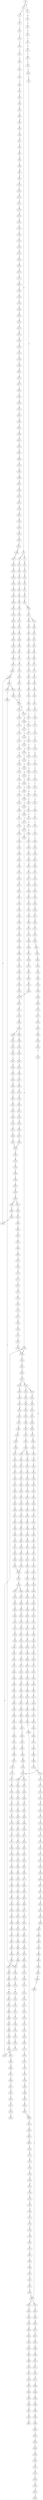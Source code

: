 strict digraph  {
	S0 -> S1 [ label = C ];
	S0 -> S2 [ label = A ];
	S1 -> S3 [ label = T ];
	S1 -> S4 [ label = G ];
	S2 -> S5 [ label = A ];
	S3 -> S6 [ label = C ];
	S4 -> S7 [ label = C ];
	S4 -> S8 [ label = T ];
	S5 -> S9 [ label = C ];
	S6 -> S10 [ label = C ];
	S7 -> S11 [ label = C ];
	S8 -> S12 [ label = C ];
	S9 -> S13 [ label = C ];
	S10 -> S14 [ label = G ];
	S11 -> S15 [ label = T ];
	S12 -> S16 [ label = T ];
	S13 -> S17 [ label = T ];
	S14 -> S18 [ label = G ];
	S15 -> S19 [ label = G ];
	S16 -> S20 [ label = G ];
	S17 -> S21 [ label = G ];
	S18 -> S22 [ label = T ];
	S19 -> S23 [ label = T ];
	S20 -> S24 [ label = T ];
	S21 -> S25 [ label = T ];
	S22 -> S26 [ label = C ];
	S23 -> S27 [ label = C ];
	S24 -> S28 [ label = T ];
	S25 -> S29 [ label = C ];
	S26 -> S30 [ label = T ];
	S27 -> S31 [ label = G ];
	S28 -> S32 [ label = C ];
	S29 -> S33 [ label = G ];
	S30 -> S34 [ label = G ];
	S31 -> S35 [ label = C ];
	S32 -> S36 [ label = C ];
	S33 -> S37 [ label = C ];
	S34 -> S38 [ label = G ];
	S35 -> S39 [ label = G ];
	S36 -> S40 [ label = G ];
	S37 -> S39 [ label = G ];
	S38 -> S41 [ label = A ];
	S39 -> S42 [ label = C ];
	S40 -> S43 [ label = T ];
	S41 -> S44 [ label = G ];
	S42 -> S45 [ label = G ];
	S42 -> S46 [ label = A ];
	S43 -> S47 [ label = G ];
	S44 -> S48 [ label = G ];
	S45 -> S49 [ label = A ];
	S46 -> S50 [ label = A ];
	S47 -> S51 [ label = G ];
	S48 -> S52 [ label = G ];
	S49 -> S53 [ label = G ];
	S50 -> S54 [ label = C ];
	S51 -> S55 [ label = C ];
	S52 -> S56 [ label = T ];
	S53 -> S57 [ label = C ];
	S54 -> S58 [ label = C ];
	S55 -> S59 [ label = C ];
	S56 -> S60 [ label = G ];
	S57 -> S61 [ label = A ];
	S58 -> S62 [ label = C ];
	S59 -> S63 [ label = C ];
	S60 -> S64 [ label = T ];
	S61 -> S65 [ label = G ];
	S62 -> S66 [ label = G ];
	S63 -> S67 [ label = G ];
	S64 -> S68 [ label = T ];
	S65 -> S69 [ label = T ];
	S66 -> S70 [ label = T ];
	S67 -> S71 [ label = T ];
	S68 -> S72 [ label = C ];
	S69 -> S73 [ label = G ];
	S70 -> S74 [ label = A ];
	S71 -> S75 [ label = C ];
	S72 -> S76 [ label = C ];
	S73 -> S77 [ label = C ];
	S74 -> S78 [ label = C ];
	S75 -> S79 [ label = C ];
	S76 -> S80 [ label = A ];
	S77 -> S81 [ label = A ];
	S78 -> S82 [ label = A ];
	S79 -> S83 [ label = A ];
	S80 -> S84 [ label = G ];
	S81 -> S85 [ label = A ];
	S82 -> S86 [ label = G ];
	S83 -> S87 [ label = G ];
	S84 -> S88 [ label = C ];
	S85 -> S89 [ label = C ];
	S86 -> S90 [ label = C ];
	S87 -> S91 [ label = T ];
	S88 -> S92 [ label = A ];
	S89 -> S93 [ label = A ];
	S90 -> S94 [ label = A ];
	S91 -> S95 [ label = A ];
	S92 -> S96 [ label = G ];
	S93 -> S97 [ label = G ];
	S94 -> S98 [ label = G ];
	S95 -> S99 [ label = G ];
	S96 -> S100 [ label = A ];
	S97 -> S101 [ label = C ];
	S98 -> S102 [ label = G ];
	S99 -> S103 [ label = G ];
	S99 -> S104 [ label = C ];
	S100 -> S105 [ label = T ];
	S101 -> S106 [ label = T ];
	S102 -> S107 [ label = T ];
	S103 -> S108 [ label = G ];
	S104 -> S109 [ label = T ];
	S105 -> S110 [ label = A ];
	S106 -> S111 [ label = A ];
	S107 -> S112 [ label = G ];
	S108 -> S113 [ label = T ];
	S109 -> S114 [ label = C ];
	S110 -> S115 [ label = A ];
	S111 -> S116 [ label = C ];
	S112 -> S117 [ label = C ];
	S113 -> S118 [ label = C ];
	S114 -> S119 [ label = C ];
	S115 -> S120 [ label = A ];
	S116 -> S121 [ label = G ];
	S117 -> S122 [ label = A ];
	S118 -> S123 [ label = A ];
	S119 -> S124 [ label = A ];
	S120 -> S125 [ label = A ];
	S121 -> S126 [ label = A ];
	S122 -> S127 [ label = C ];
	S123 -> S128 [ label = C ];
	S124 -> S129 [ label = C ];
	S125 -> S130 [ label = A ];
	S126 -> S131 [ label = G ];
	S127 -> S132 [ label = G ];
	S128 -> S133 [ label = T ];
	S129 -> S134 [ label = C ];
	S130 -> S135 [ label = C ];
	S131 -> S136 [ label = A ];
	S132 -> S137 [ label = C ];
	S133 -> S138 [ label = C ];
	S134 -> S139 [ label = G ];
	S135 -> S140 [ label = T ];
	S136 -> S141 [ label = A ];
	S137 -> S142 [ label = G ];
	S138 -> S143 [ label = G ];
	S139 -> S144 [ label = G ];
	S140 -> S145 [ label = T ];
	S141 -> S146 [ label = C ];
	S142 -> S147 [ label = G ];
	S143 -> S148 [ label = C ];
	S144 -> S149 [ label = A ];
	S145 -> S150 [ label = T ];
	S146 -> S151 [ label = T ];
	S147 -> S152 [ label = T ];
	S148 -> S153 [ label = T ];
	S149 -> S154 [ label = C ];
	S150 -> S155 [ label = G ];
	S151 -> S156 [ label = G ];
	S152 -> S157 [ label = G ];
	S153 -> S158 [ label = T ];
	S154 -> S159 [ label = G ];
	S155 -> S160 [ label = C ];
	S156 -> S161 [ label = G ];
	S157 -> S162 [ label = C ];
	S158 -> S163 [ label = C ];
	S159 -> S164 [ label = T ];
	S160 -> S165 [ label = C ];
	S161 -> S166 [ label = C ];
	S162 -> S167 [ label = C ];
	S163 -> S168 [ label = A ];
	S164 -> S169 [ label = C ];
	S165 -> S170 [ label = G ];
	S166 -> S171 [ label = G ];
	S167 -> S172 [ label = G ];
	S168 -> S173 [ label = T ];
	S169 -> S174 [ label = G ];
	S170 -> S175 [ label = T ];
	S171 -> S176 [ label = C ];
	S172 -> S177 [ label = C ];
	S173 -> S178 [ label = C ];
	S174 -> S179 [ label = T ];
	S175 -> S180 [ label = A ];
	S176 -> S181 [ label = A ];
	S177 -> S182 [ label = A ];
	S178 -> S183 [ label = C ];
	S179 -> S184 [ label = G ];
	S180 -> S185 [ label = G ];
	S181 -> S186 [ label = G ];
	S182 -> S187 [ label = A ];
	S183 -> S188 [ label = A ];
	S184 -> S189 [ label = A ];
	S185 -> S190 [ label = C ];
	S186 -> S191 [ label = C ];
	S187 -> S192 [ label = C ];
	S188 -> S193 [ label = G ];
	S189 -> S194 [ label = C ];
	S190 -> S195 [ label = C ];
	S191 -> S196 [ label = G ];
	S192 -> S197 [ label = C ];
	S193 -> S198 [ label = A ];
	S194 -> S199 [ label = C ];
	S195 -> S200 [ label = G ];
	S196 -> S201 [ label = G ];
	S197 -> S202 [ label = A ];
	S198 -> S203 [ label = A ];
	S199 -> S204 [ label = G ];
	S200 -> S205 [ label = G ];
	S201 -> S206 [ label = G ];
	S202 -> S207 [ label = G ];
	S203 -> S208 [ label = C ];
	S204 -> S209 [ label = G ];
	S205 -> S210 [ label = T ];
	S206 -> S211 [ label = T ];
	S207 -> S212 [ label = T ];
	S208 -> S213 [ label = C ];
	S209 -> S214 [ label = T ];
	S210 -> S215 [ label = G ];
	S211 -> S216 [ label = G ];
	S212 -> S217 [ label = C ];
	S213 -> S218 [ label = A ];
	S213 -> S219 [ label = G ];
	S214 -> S220 [ label = C ];
	S215 -> S221 [ label = A ];
	S216 -> S222 [ label = C ];
	S217 -> S223 [ label = G ];
	S218 -> S224 [ label = G ];
	S218 -> S225 [ label = C ];
	S219 -> S226 [ label = G ];
	S220 -> S227 [ label = G ];
	S221 -> S228 [ label = C ];
	S222 -> S229 [ label = C ];
	S223 -> S230 [ label = C ];
	S224 -> S231 [ label = A ];
	S225 -> S232 [ label = C ];
	S226 -> S233 [ label = A ];
	S227 -> S234 [ label = C ];
	S228 -> S235 [ label = G ];
	S229 -> S236 [ label = G ];
	S230 -> S237 [ label = G ];
	S231 -> S238 [ label = C ];
	S232 -> S239 [ label = A ];
	S233 -> S240 [ label = C ];
	S234 -> S241 [ label = G ];
	S235 -> S242 [ label = T ];
	S236 -> S243 [ label = C ];
	S237 -> S244 [ label = C ];
	S238 -> S245 [ label = T ];
	S239 -> S246 [ label = C ];
	S240 -> S247 [ label = G ];
	S241 -> S248 [ label = T ];
	S242 -> S249 [ label = G ];
	S243 -> S250 [ label = C ];
	S244 -> S251 [ label = A ];
	S245 -> S252 [ label = C ];
	S246 -> S253 [ label = C ];
	S247 -> S254 [ label = C ];
	S248 -> S255 [ label = A ];
	S249 -> S256 [ label = G ];
	S250 -> S257 [ label = G ];
	S251 -> S258 [ label = G ];
	S252 -> S259 [ label = C ];
	S253 -> S260 [ label = C ];
	S254 -> S261 [ label = C ];
	S255 -> S262 [ label = G ];
	S256 -> S263 [ label = G ];
	S257 -> S264 [ label = G ];
	S258 -> S265 [ label = C ];
	S259 -> S266 [ label = C ];
	S260 -> S267 [ label = C ];
	S261 -> S268 [ label = C ];
	S262 -> S269 [ label = C ];
	S263 -> S270 [ label = T ];
	S264 -> S271 [ label = T ];
	S265 -> S272 [ label = C ];
	S266 -> S273 [ label = A ];
	S267 -> S274 [ label = T ];
	S268 -> S275 [ label = A ];
	S269 -> S276 [ label = C ];
	S270 -> S277 [ label = A ];
	S271 -> S278 [ label = G ];
	S272 -> S279 [ label = G ];
	S273 -> S280 [ label = T ];
	S274 -> S281 [ label = T ];
	S275 -> S282 [ label = T ];
	S276 -> S283 [ label = G ];
	S277 -> S284 [ label = C ];
	S278 -> S285 [ label = G ];
	S279 -> S286 [ label = G ];
	S280 -> S287 [ label = C ];
	S281 -> S288 [ label = C ];
	S282 -> S289 [ label = C ];
	S283 -> S290 [ label = C ];
	S284 -> S291 [ label = T ];
	S285 -> S292 [ label = T ];
	S286 -> S293 [ label = T ];
	S287 -> S294 [ label = T ];
	S288 -> S295 [ label = C ];
	S288 -> S296 [ label = G ];
	S289 -> S297 [ label = G ];
	S290 -> S298 [ label = T ];
	S291 -> S299 [ label = A ];
	S292 -> S300 [ label = G ];
	S293 -> S301 [ label = G ];
	S294 -> S302 [ label = G ];
	S295 -> S303 [ label = T ];
	S296 -> S304 [ label = A ];
	S297 -> S305 [ label = T ];
	S298 -> S306 [ label = G ];
	S299 -> S307 [ label = T ];
	S300 -> S308 [ label = G ];
	S301 -> S309 [ label = G ];
	S302 -> S310 [ label = C ];
	S303 -> S311 [ label = G ];
	S304 -> S312 [ label = T ];
	S305 -> S313 [ label = C ];
	S306 -> S314 [ label = G ];
	S307 -> S315 [ label = T ];
	S308 -> S316 [ label = A ];
	S309 -> S317 [ label = A ];
	S310 -> S318 [ label = C ];
	S311 -> S319 [ label = T ];
	S312 -> S320 [ label = C ];
	S313 -> S321 [ label = C ];
	S314 -> S322 [ label = A ];
	S315 -> S323 [ label = G ];
	S316 -> S324 [ label = A ];
	S317 -> S325 [ label = A ];
	S318 -> S326 [ label = A ];
	S319 -> S327 [ label = C ];
	S320 -> S328 [ label = G ];
	S321 -> S329 [ label = T ];
	S322 -> S330 [ label = A ];
	S323 -> S331 [ label = G ];
	S324 -> S332 [ label = C ];
	S325 -> S333 [ label = G ];
	S326 -> S334 [ label = G ];
	S327 -> S335 [ label = C ];
	S328 -> S336 [ label = T ];
	S329 -> S337 [ label = C ];
	S330 -> S338 [ label = G ];
	S331 -> S339 [ label = A ];
	S332 -> S340 [ label = C ];
	S333 -> S341 [ label = A ];
	S334 -> S342 [ label = T ];
	S335 -> S343 [ label = T ];
	S336 -> S344 [ label = T ];
	S337 -> S345 [ label = T ];
	S338 -> S346 [ label = A ];
	S339 -> S347 [ label = A ];
	S340 -> S348 [ label = T ];
	S341 -> S349 [ label = A ];
	S342 -> S350 [ label = C ];
	S343 -> S351 [ label = T ];
	S344 -> S352 [ label = T ];
	S345 -> S353 [ label = T ];
	S346 -> S354 [ label = A ];
	S347 -> S355 [ label = C ];
	S348 -> S356 [ label = C ];
	S349 -> S357 [ label = C ];
	S350 -> S358 [ label = G ];
	S351 -> S359 [ label = G ];
	S352 -> S360 [ label = G ];
	S353 -> S361 [ label = C ];
	S354 -> S357 [ label = C ];
	S355 -> S362 [ label = G ];
	S356 -> S363 [ label = G ];
	S357 -> S364 [ label = G ];
	S358 -> S365 [ label = T ];
	S359 -> S366 [ label = T ];
	S360 -> S367 [ label = T ];
	S361 -> S368 [ label = T ];
	S362 -> S369 [ label = G ];
	S363 -> S370 [ label = G ];
	S364 -> S371 [ label = G ];
	S365 -> S372 [ label = A ];
	S366 -> S373 [ label = A ];
	S367 -> S374 [ label = A ];
	S368 -> S375 [ label = C ];
	S369 -> S376 [ label = T ];
	S370 -> S377 [ label = C ];
	S371 -> S378 [ label = C ];
	S372 -> S379 [ label = A ];
	S373 -> S380 [ label = G ];
	S374 -> S381 [ label = G ];
	S375 -> S382 [ label = G ];
	S376 -> S383 [ label = A ];
	S377 -> S384 [ label = A ];
	S378 -> S385 [ label = A ];
	S379 -> S386 [ label = G ];
	S380 -> S387 [ label = G ];
	S381 -> S388 [ label = G ];
	S382 -> S389 [ label = G ];
	S383 -> S390 [ label = C ];
	S384 -> S391 [ label = C ];
	S385 -> S392 [ label = C ];
	S386 -> S393 [ label = A ];
	S387 -> S394 [ label = A ];
	S388 -> S395 [ label = A ];
	S389 -> S396 [ label = A ];
	S390 -> S397 [ label = G ];
	S391 -> S398 [ label = G ];
	S392 -> S399 [ label = C ];
	S392 -> S400 [ label = T ];
	S393 -> S401 [ label = C ];
	S394 -> S402 [ label = G ];
	S395 -> S403 [ label = A ];
	S396 -> S404 [ label = G ];
	S397 -> S405 [ label = A ];
	S398 -> S406 [ label = C ];
	S399 -> S407 [ label = G ];
	S400 -> S408 [ label = G ];
	S401 -> S409 [ label = G ];
	S402 -> S410 [ label = A ];
	S403 -> S411 [ label = A ];
	S404 -> S412 [ label = A ];
	S405 -> S413 [ label = A ];
	S406 -> S414 [ label = G ];
	S407 -> S415 [ label = G ];
	S408 -> S416 [ label = G ];
	S409 -> S417 [ label = G ];
	S410 -> S418 [ label = G ];
	S411 -> S419 [ label = G ];
	S412 -> S420 [ label = G ];
	S413 -> S421 [ label = G ];
	S414 -> S422 [ label = C ];
	S415 -> S423 [ label = G ];
	S416 -> S424 [ label = G ];
	S417 -> S425 [ label = C ];
	S418 -> S426 [ label = G ];
	S419 -> S427 [ label = G ];
	S420 -> S428 [ label = G ];
	S421 -> S429 [ label = A ];
	S422 -> S430 [ label = G ];
	S423 -> S431 [ label = A ];
	S424 -> S432 [ label = A ];
	S425 -> S433 [ label = T ];
	S426 -> S434 [ label = T ];
	S427 -> S435 [ label = T ];
	S428 -> S436 [ label = T ];
	S429 -> S437 [ label = A ];
	S430 -> S438 [ label = C ];
	S430 -> S439 [ label = G ];
	S431 -> S440 [ label = A ];
	S432 -> S441 [ label = A ];
	S433 -> S442 [ label = C ];
	S434 -> S443 [ label = C ];
	S435 -> S444 [ label = C ];
	S436 -> S443 [ label = C ];
	S437 -> S445 [ label = G ];
	S438 -> S446 [ label = G ];
	S439 -> S447 [ label = C ];
	S440 -> S448 [ label = T ];
	S441 -> S449 [ label = C ];
	S442 -> S450 [ label = T ];
	S443 -> S451 [ label = C ];
	S444 -> S452 [ label = C ];
	S445 -> S453 [ label = T ];
	S446 -> S454 [ label = T ];
	S447 -> S455 [ label = T ];
	S448 -> S456 [ label = T ];
	S449 -> S457 [ label = T ];
	S450 -> S458 [ label = C ];
	S451 -> S459 [ label = C ];
	S452 -> S460 [ label = C ];
	S453 -> S461 [ label = G ];
	S454 -> S462 [ label = C ];
	S455 -> S463 [ label = G ];
	S456 -> S464 [ label = G ];
	S457 -> S465 [ label = G ];
	S458 -> S466 [ label = G ];
	S459 -> S467 [ label = A ];
	S459 -> S468 [ label = G ];
	S460 -> S469 [ label = G ];
	S461 -> S470 [ label = T ];
	S462 -> S471 [ label = G ];
	S463 -> S472 [ label = G ];
	S464 -> S473 [ label = A ];
	S465 -> S474 [ label = G ];
	S466 -> S475 [ label = A ];
	S467 -> S476 [ label = G ];
	S468 -> S477 [ label = G ];
	S469 -> S478 [ label = A ];
	S470 -> S479 [ label = C ];
	S471 -> S480 [ label = A ];
	S472 -> S481 [ label = A ];
	S473 -> S482 [ label = A ];
	S474 -> S483 [ label = A ];
	S475 -> S484 [ label = A ];
	S476 -> S485 [ label = A ];
	S477 -> S486 [ label = A ];
	S478 -> S487 [ label = A ];
	S479 -> S488 [ label = C ];
	S480 -> S489 [ label = C ];
	S481 -> S490 [ label = A ];
	S482 -> S491 [ label = C ];
	S483 -> S492 [ label = C ];
	S484 -> S493 [ label = G ];
	S485 -> S494 [ label = G ];
	S486 -> S495 [ label = G ];
	S487 -> S496 [ label = G ];
	S488 -> S497 [ label = T ];
	S489 -> S498 [ label = G ];
	S490 -> S499 [ label = T ];
	S491 -> S500 [ label = C ];
	S492 -> S501 [ label = C ];
	S493 -> S502 [ label = T ];
	S494 -> S503 [ label = C ];
	S495 -> S504 [ label = G ];
	S496 -> S505 [ label = T ];
	S497 -> S506 [ label = G ];
	S498 -> S507 [ label = C ];
	S499 -> S508 [ label = G ];
	S500 -> S509 [ label = C ];
	S501 -> S510 [ label = C ];
	S502 -> S511 [ label = C ];
	S503 -> S512 [ label = C ];
	S504 -> S513 [ label = C ];
	S505 -> S514 [ label = C ];
	S506 -> S515 [ label = G ];
	S507 -> S516 [ label = G ];
	S508 -> S517 [ label = G ];
	S509 -> S518 [ label = G ];
	S510 -> S519 [ label = G ];
	S511 -> S520 [ label = G ];
	S512 -> S521 [ label = A ];
	S513 -> S522 [ label = G ];
	S514 -> S523 [ label = G ];
	S515 -> S524 [ label = C ];
	S516 -> S525 [ label = C ];
	S517 -> S526 [ label = G ];
	S518 -> S527 [ label = T ];
	S519 -> S528 [ label = T ];
	S520 -> S529 [ label = C ];
	S521 -> S530 [ label = C ];
	S522 -> S531 [ label = T ];
	S523 -> S532 [ label = A ];
	S524 -> S533 [ label = C ];
	S525 -> S534 [ label = C ];
	S526 -> S535 [ label = G ];
	S527 -> S536 [ label = C ];
	S528 -> S537 [ label = C ];
	S529 -> S538 [ label = G ];
	S530 -> S539 [ label = G ];
	S531 -> S540 [ label = G ];
	S532 -> S541 [ label = G ];
	S533 -> S542 [ label = T ];
	S534 -> S543 [ label = T ];
	S535 -> S544 [ label = T ];
	S536 -> S545 [ label = T ];
	S537 -> S546 [ label = T ];
	S538 -> S547 [ label = G ];
	S539 -> S548 [ label = G ];
	S540 -> S549 [ label = G ];
	S541 -> S550 [ label = G ];
	S542 -> S551 [ label = G ];
	S543 -> S552 [ label = C ];
	S544 -> S553 [ label = C ];
	S545 -> S554 [ label = C ];
	S546 -> S554 [ label = C ];
	S547 -> S555 [ label = C ];
	S548 -> S556 [ label = T ];
	S549 -> S557 [ label = T ];
	S550 -> S558 [ label = T ];
	S551 -> S559 [ label = G ];
	S552 -> S560 [ label = G ];
	S553 -> S561 [ label = C ];
	S554 -> S562 [ label = G ];
	S555 -> S563 [ label = T ];
	S556 -> S564 [ label = T ];
	S557 -> S565 [ label = A ];
	S558 -> S566 [ label = A ];
	S559 -> S567 [ label = G ];
	S560 -> S568 [ label = G ];
	S561 -> S569 [ label = G ];
	S562 -> S570 [ label = G ];
	S563 -> S571 [ label = A ];
	S564 -> S572 [ label = A ];
	S565 -> S573 [ label = T ];
	S566 -> S574 [ label = T ];
	S567 -> S575 [ label = T ];
	S568 -> S576 [ label = G ];
	S569 -> S577 [ label = C ];
	S570 -> S578 [ label = C ];
	S571 -> S579 [ label = T ];
	S572 -> S580 [ label = C ];
	S573 -> S581 [ label = G ];
	S574 -> S582 [ label = A ];
	S575 -> S583 [ label = C ];
	S576 -> S584 [ label = C ];
	S577 -> S585 [ label = C ];
	S578 -> S586 [ label = A ];
	S579 -> S587 [ label = A ];
	S580 -> S588 [ label = T ];
	S581 -> S589 [ label = A ];
	S582 -> S590 [ label = A ];
	S583 -> S591 [ label = C ];
	S584 -> S592 [ label = T ];
	S585 -> S593 [ label = G ];
	S586 -> S594 [ label = C ];
	S587 -> S595 [ label = G ];
	S588 -> S596 [ label = G ];
	S589 -> S597 [ label = G ];
	S590 -> S598 [ label = G ];
	S591 -> S599 [ label = C ];
	S592 -> S600 [ label = C ];
	S593 -> S601 [ label = G ];
	S594 -> S602 [ label = C ];
	S595 -> S603 [ label = T ];
	S596 -> S604 [ label = C ];
	S597 -> S605 [ label = C ];
	S598 -> S606 [ label = T ];
	S599 -> S607 [ label = G ];
	S600 -> S608 [ label = A ];
	S601 -> S609 [ label = A ];
	S602 -> S610 [ label = G ];
	S603 -> S611 [ label = A ];
	S604 -> S612 [ label = A ];
	S605 -> S613 [ label = G ];
	S606 -> S614 [ label = C ];
	S607 -> S615 [ label = A ];
	S608 -> S616 [ label = C ];
	S609 -> S617 [ label = A ];
	S610 -> S618 [ label = A ];
	S611 -> S619 [ label = G ];
	S612 -> S620 [ label = G ];
	S613 -> S621 [ label = G ];
	S614 -> S622 [ label = G ];
	S615 -> S623 [ label = G ];
	S616 -> S624 [ label = G ];
	S617 -> S625 [ label = C ];
	S618 -> S626 [ label = G ];
	S618 -> S627 [ label = A ];
	S619 -> S628 [ label = C ];
	S620 -> S629 [ label = A ];
	S621 -> S630 [ label = T ];
	S622 -> S631 [ label = T ];
	S623 -> S632 [ label = T ];
	S624 -> S633 [ label = T ];
	S625 -> S634 [ label = T ];
	S626 -> S635 [ label = T ];
	S627 -> S636 [ label = T ];
	S628 -> S637 [ label = C ];
	S629 -> S638 [ label = C ];
	S630 -> S639 [ label = C ];
	S631 -> S640 [ label = G ];
	S632 -> S641 [ label = C ];
	S633 -> S642 [ label = C ];
	S634 -> S643 [ label = G ];
	S635 -> S644 [ label = C ];
	S636 -> S645 [ label = G ];
	S637 -> S646 [ label = G ];
	S638 -> S647 [ label = G ];
	S639 -> S648 [ label = G ];
	S640 -> S649 [ label = G ];
	S641 -> S650 [ label = C ];
	S642 -> S651 [ label = C ];
	S643 -> S652 [ label = C ];
	S644 -> S653 [ label = C ];
	S645 -> S654 [ label = T ];
	S646 -> S655 [ label = A ];
	S647 -> S656 [ label = G ];
	S648 -> S657 [ label = C ];
	S649 -> S658 [ label = T ];
	S650 -> S659 [ label = A ];
	S651 -> S660 [ label = A ];
	S652 -> S661 [ label = A ];
	S653 -> S659 [ label = A ];
	S654 -> S662 [ label = A ];
	S655 -> S663 [ label = A ];
	S656 -> S664 [ label = A ];
	S657 -> S665 [ label = A ];
	S658 -> S666 [ label = A ];
	S659 -> S667 [ label = G ];
	S660 -> S668 [ label = G ];
	S661 -> S669 [ label = A ];
	S662 -> S670 [ label = G ];
	S663 -> S671 [ label = A ];
	S664 -> S672 [ label = C ];
	S665 -> S673 [ label = C ];
	S666 -> S674 [ label = C ];
	S667 -> S675 [ label = T ];
	S667 -> S676 [ label = C ];
	S668 -> S677 [ label = C ];
	S669 -> S678 [ label = C ];
	S670 -> S679 [ label = T ];
	S671 -> S680 [ label = C ];
	S672 -> S681 [ label = A ];
	S673 -> S682 [ label = G ];
	S674 -> S683 [ label = C ];
	S675 -> S684 [ label = A ];
	S676 -> S685 [ label = T ];
	S677 -> S686 [ label = T ];
	S678 -> S687 [ label = C ];
	S679 -> S688 [ label = T ];
	S680 -> S689 [ label = C ];
	S681 -> S690 [ label = C ];
	S682 -> S691 [ label = C ];
	S683 -> S692 [ label = G ];
	S684 -> S99 [ label = G ];
	S685 -> S693 [ label = T ];
	S686 -> S693 [ label = T ];
	S687 -> S694 [ label = A ];
	S688 -> S695 [ label = T ];
	S689 -> S696 [ label = C ];
	S690 -> S697 [ label = A ];
	S691 -> S698 [ label = G ];
	S692 -> S699 [ label = G ];
	S693 -> S700 [ label = C ];
	S694 -> S701 [ label = G ];
	S695 -> S702 [ label = C ];
	S696 -> S703 [ label = C ];
	S697 -> S704 [ label = C ];
	S698 -> S705 [ label = C ];
	S699 -> S706 [ label = T ];
	S700 -> S707 [ label = A ];
	S701 -> S708 [ label = A ];
	S702 -> S709 [ label = A ];
	S703 -> S710 [ label = G ];
	S704 -> S711 [ label = C ];
	S705 -> S430 [ label = G ];
	S706 -> S712 [ label = G ];
	S707 -> S713 [ label = C ];
	S708 -> S714 [ label = A ];
	S709 -> S715 [ label = C ];
	S710 -> S716 [ label = A ];
	S711 -> S717 [ label = T ];
	S712 -> S718 [ label = G ];
	S713 -> S719 [ label = G ];
	S714 -> S720 [ label = C ];
	S715 -> S721 [ label = T ];
	S716 -> S722 [ label = C ];
	S717 -> S723 [ label = C ];
	S718 -> S724 [ label = T ];
	S719 -> S725 [ label = C ];
	S720 -> S726 [ label = A ];
	S721 -> S727 [ label = C ];
	S722 -> S728 [ label = T ];
	S723 -> S729 [ label = T ];
	S724 -> S730 [ label = T ];
	S725 -> S731 [ label = C ];
	S726 -> S732 [ label = G ];
	S727 -> S733 [ label = C ];
	S728 -> S734 [ label = A ];
	S729 -> S735 [ label = A ];
	S730 -> S736 [ label = A ];
	S731 -> S737 [ label = C ];
	S732 -> S738 [ label = C ];
	S733 -> S739 [ label = T ];
	S734 -> S740 [ label = G ];
	S735 -> S741 [ label = G ];
	S736 -> S742 [ label = G ];
	S737 -> S743 [ label = T ];
	S738 -> S744 [ label = C ];
	S739 -> S745 [ label = T ];
	S740 -> S746 [ label = A ];
	S741 -> S747 [ label = A ];
	S742 -> S748 [ label = A ];
	S743 -> S749 [ label = T ];
	S744 -> S750 [ label = G ];
	S745 -> S751 [ label = T ];
	S746 -> S752 [ label = A ];
	S747 -> S753 [ label = A ];
	S748 -> S754 [ label = A ];
	S749 -> S755 [ label = C ];
	S750 -> S756 [ label = T ];
	S751 -> S757 [ label = C ];
	S752 -> S758 [ label = T ];
	S753 -> S759 [ label = C ];
	S754 -> S760 [ label = G ];
	S755 -> S761 [ label = A ];
	S756 -> S762 [ label = C ];
	S757 -> S763 [ label = A ];
	S758 -> S764 [ label = C ];
	S759 -> S765 [ label = G ];
	S760 -> S766 [ label = G ];
	S761 -> S767 [ label = T ];
	S762 -> S768 [ label = C ];
	S763 -> S769 [ label = T ];
	S764 -> S770 [ label = G ];
	S765 -> S771 [ label = A ];
	S766 -> S772 [ label = G ];
	S767 -> S773 [ label = C ];
	S768 -> S774 [ label = T ];
	S769 -> S775 [ label = C ];
	S770 -> S776 [ label = G ];
	S771 -> S777 [ label = G ];
	S772 -> S778 [ label = G ];
	S773 -> S779 [ label = C ];
	S774 -> S780 [ label = C ];
	S775 -> S781 [ label = C ];
	S776 -> S782 [ label = G ];
	S777 -> S783 [ label = G ];
	S778 -> S784 [ label = G ];
	S779 -> S188 [ label = A ];
	S780 -> S785 [ label = T ];
	S781 -> S786 [ label = A ];
	S782 -> S787 [ label = T ];
	S783 -> S788 [ label = T ];
	S784 -> S789 [ label = T ];
	S785 -> S790 [ label = G ];
	S786 -> S193 [ label = G ];
	S787 -> S791 [ label = A ];
	S788 -> S792 [ label = G ];
	S789 -> S793 [ label = C ];
	S790 -> S794 [ label = T ];
	S791 -> S795 [ label = T ];
	S792 -> S796 [ label = T ];
	S793 -> S797 [ label = C ];
	S794 -> S798 [ label = C ];
	S795 -> S799 [ label = C ];
	S796 -> S800 [ label = C ];
	S797 -> S801 [ label = G ];
	S798 -> S802 [ label = G ];
	S799 -> S803 [ label = C ];
	S800 -> S804 [ label = C ];
	S801 -> S805 [ label = T ];
	S802 -> S806 [ label = T ];
	S803 -> S807 [ label = C ];
	S804 -> S808 [ label = C ];
	S805 -> S809 [ label = C ];
	S806 -> S810 [ label = G ];
	S807 -> S811 [ label = G ];
	S808 -> S812 [ label = T ];
	S809 -> S813 [ label = G ];
	S810 -> S814 [ label = G ];
	S811 -> S815 [ label = A ];
	S812 -> S816 [ label = G ];
	S813 -> S817 [ label = G ];
	S814 -> S818 [ label = T ];
	S815 -> S819 [ label = A ];
	S816 -> S820 [ label = T ];
	S817 -> S821 [ label = A ];
	S818 -> S666 [ label = A ];
	S819 -> S822 [ label = A ];
	S820 -> S823 [ label = C ];
	S821 -> S824 [ label = A ];
	S822 -> S825 [ label = G ];
	S823 -> S826 [ label = C ];
	S824 -> S827 [ label = C ];
	S825 -> S828 [ label = T ];
	S826 -> S829 [ label = T ];
	S827 -> S830 [ label = A ];
	S827 -> S831 [ label = T ];
	S828 -> S832 [ label = G ];
	S829 -> S833 [ label = A ];
	S830 -> S834 [ label = G ];
	S831 -> S835 [ label = A ];
	S832 -> S836 [ label = T ];
	S833 -> S837 [ label = C ];
	S834 -> S838 [ label = G ];
	S835 -> S839 [ label = C ];
	S836 -> S840 [ label = C ];
	S837 -> S841 [ label = T ];
	S838 -> S842 [ label = A ];
	S839 -> S843 [ label = A ];
	S840 -> S844 [ label = G ];
	S841 -> S845 [ label = A ];
	S842 -> S846 [ label = A ];
	S843 -> S847 [ label = A ];
	S844 -> S848 [ label = T ];
	S845 -> S849 [ label = C ];
	S846 -> S850 [ label = T ];
	S847 -> S851 [ label = C ];
	S848 -> S852 [ label = C ];
	S849 -> S853 [ label = C ];
	S850 -> S854 [ label = A ];
	S851 -> S855 [ label = G ];
	S852 -> S856 [ label = G ];
	S853 -> S857 [ label = A ];
	S854 -> S858 [ label = G ];
	S855 -> S859 [ label = A ];
	S856 -> S860 [ label = G ];
	S857 -> S861 [ label = G ];
	S858 -> S862 [ label = T ];
	S859 -> S863 [ label = A ];
	S860 -> S864 [ label = A ];
	S861 -> S865 [ label = G ];
	S862 -> S866 [ label = C ];
	S863 -> S867 [ label = A ];
	S864 -> S868 [ label = A ];
	S865 -> S869 [ label = A ];
	S866 -> S870 [ label = T ];
	S867 -> S871 [ label = A ];
	S868 -> S827 [ label = C ];
	S869 -> S872 [ label = G ];
	S870 -> S873 [ label = C ];
	S871 -> S874 [ label = C ];
	S872 -> S875 [ label = A ];
	S873 -> S876 [ label = T ];
	S874 -> S877 [ label = A ];
	S875 -> S878 [ label = G ];
	S876 -> S879 [ label = C ];
	S877 -> S880 [ label = G ];
	S878 -> S881 [ label = T ];
	S879 -> S882 [ label = T ];
	S880 -> S883 [ label = A ];
	S881 -> S884 [ label = C ];
	S882 -> S885 [ label = G ];
	S883 -> S886 [ label = A ];
	S884 -> S887 [ label = A ];
	S885 -> S888 [ label = A ];
	S886 -> S889 [ label = G ];
	S887 -> S890 [ label = G ];
	S888 -> S891 [ label = G ];
	S889 -> S892 [ label = G ];
	S890 -> S893 [ label = G ];
	S891 -> S894 [ label = T ];
	S892 -> S895 [ label = G ];
	S893 -> S896 [ label = A ];
	S894 -> S897 [ label = A ];
	S895 -> S898 [ label = G ];
	S896 -> S899 [ label = C ];
	S898 -> S900 [ label = T ];
	S899 -> S901 [ label = C ];
	S900 -> S902 [ label = C ];
	S901 -> S903 [ label = A ];
	S902 -> S904 [ label = T ];
	S903 -> S905 [ label = G ];
	S904 -> S906 [ label = C ];
	S905 -> S907 [ label = T ];
	S906 -> S908 [ label = T ];
	S907 -> S909 [ label = C ];
	S908 -> S910 [ label = C ];
	S909 -> S911 [ label = T ];
	S910 -> S912 [ label = G ];
	S911 -> S913 [ label = C ];
	S912 -> S914 [ label = T ];
	S913 -> S915 [ label = T ];
	S914 -> S916 [ label = G ];
	S915 -> S917 [ label = G ];
	S916 -> S918 [ label = G ];
	S917 -> S919 [ label = T ];
	S918 -> S920 [ label = T ];
	S919 -> S921 [ label = A ];
	S920 -> S922 [ label = A ];
}
